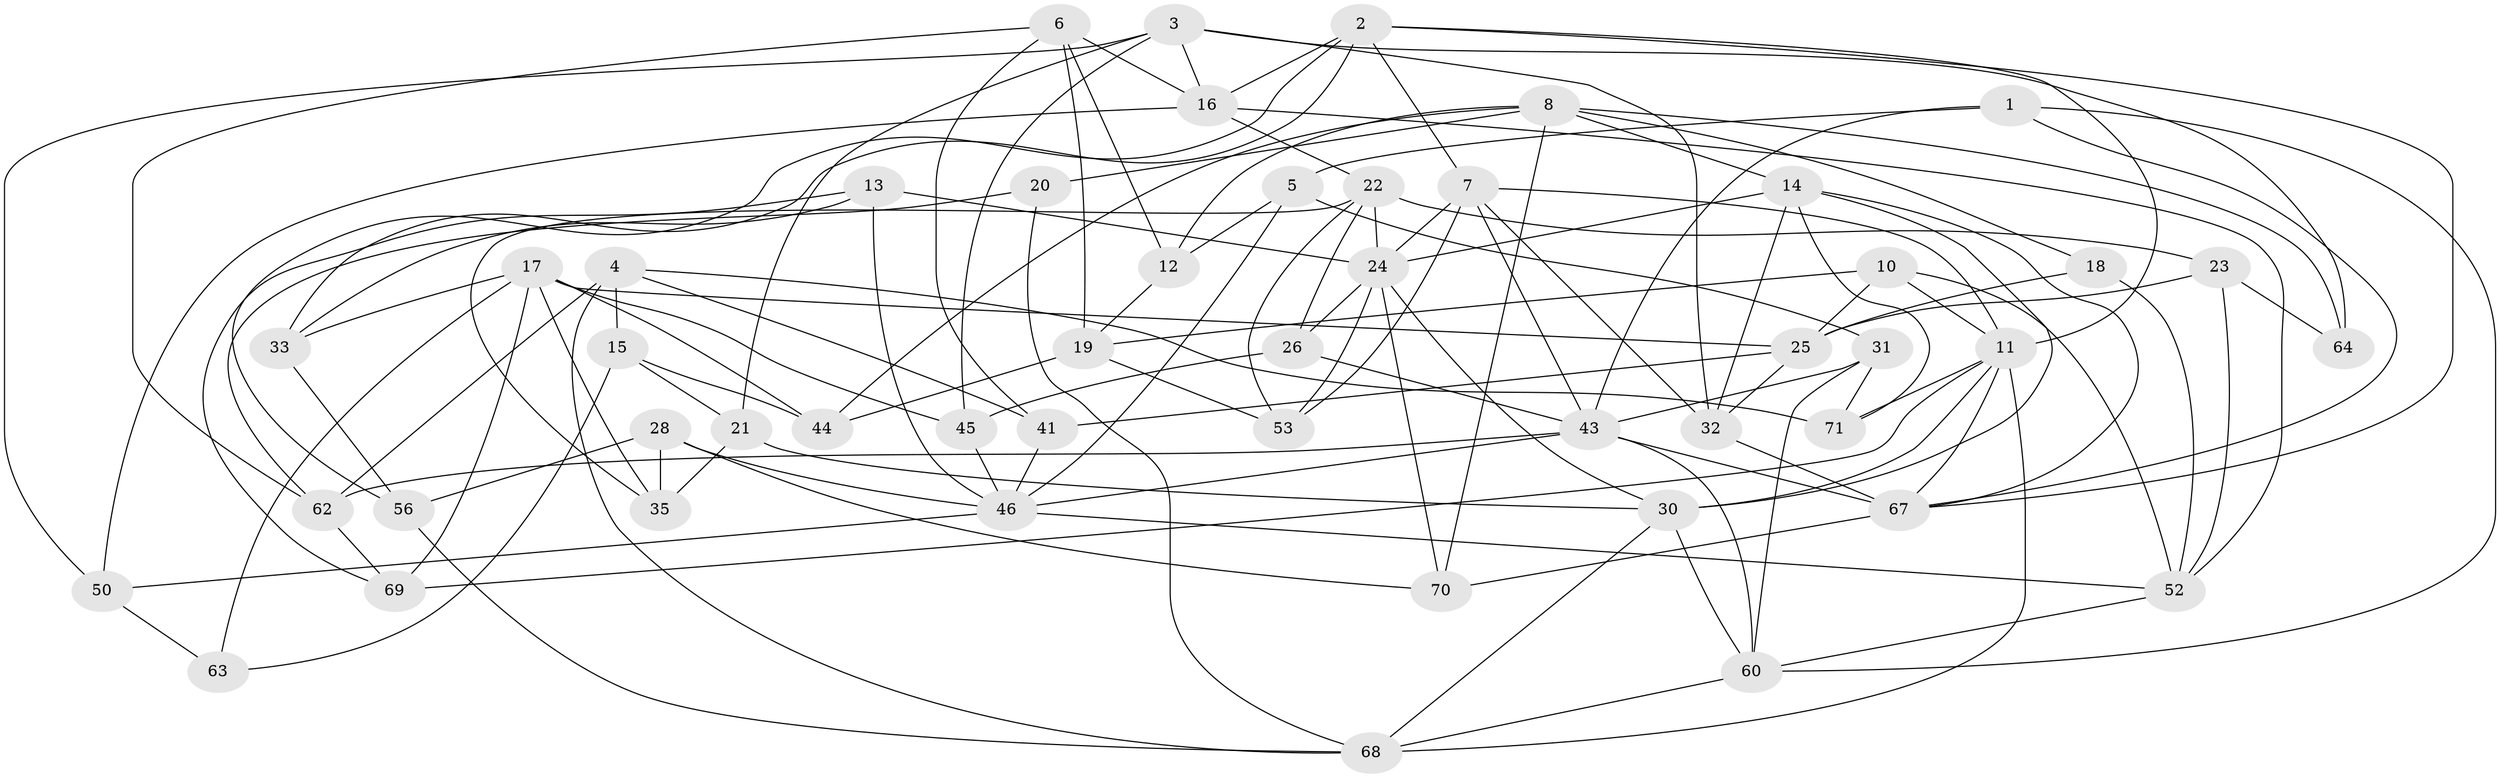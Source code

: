 // original degree distribution, {4: 1.0}
// Generated by graph-tools (version 1.1) at 2025/20/03/04/25 18:20:56]
// undirected, 49 vertices, 122 edges
graph export_dot {
graph [start="1"]
  node [color=gray90,style=filled];
  1;
  2 [super="+36"];
  3 [super="+47"];
  4 [super="+76"];
  5;
  6 [super="+51"];
  7 [super="+9"];
  8 [super="+79+54+57"];
  10;
  11 [super="+39+40"];
  12;
  13;
  14 [super="+29"];
  15;
  16 [super="+42"];
  17 [super="+34"];
  18;
  19 [super="+82"];
  20;
  21;
  22 [super="+61"];
  23 [super="+27"];
  24 [super="+74+37"];
  25 [super="+48"];
  26;
  28;
  30 [super="+75"];
  31;
  32 [super="+66"];
  33;
  35;
  41;
  43 [super="+58"];
  44;
  45;
  46 [super="+49"];
  50;
  52 [super="+59"];
  53;
  56;
  60 [super="+78"];
  62 [super="+73"];
  63;
  64;
  67 [super="+81+77"];
  68 [super="+80"];
  69;
  70;
  71;
  1 -- 5;
  1 -- 43;
  1 -- 67;
  1 -- 60;
  2 -- 33;
  2 -- 16;
  2 -- 7;
  2 -- 56;
  2 -- 67;
  2 -- 11;
  3 -- 50;
  3 -- 45;
  3 -- 64;
  3 -- 32;
  3 -- 16;
  3 -- 21;
  4 -- 62 [weight=2];
  4 -- 71;
  4 -- 68;
  4 -- 41;
  4 -- 15;
  5 -- 12;
  5 -- 31;
  5 -- 46;
  6 -- 19 [weight=2];
  6 -- 62;
  6 -- 16;
  6 -- 41;
  6 -- 12;
  7 -- 53;
  7 -- 32;
  7 -- 24;
  7 -- 11;
  7 -- 43;
  8 -- 20 [weight=2];
  8 -- 18;
  8 -- 44;
  8 -- 14;
  8 -- 64;
  8 -- 12;
  8 -- 70;
  10 -- 52;
  10 -- 11;
  10 -- 25;
  10 -- 19;
  11 -- 67;
  11 -- 69;
  11 -- 30;
  11 -- 68;
  11 -- 71;
  12 -- 19;
  13 -- 46;
  13 -- 69;
  13 -- 33;
  13 -- 24;
  14 -- 67;
  14 -- 71;
  14 -- 30;
  14 -- 24;
  14 -- 32;
  15 -- 63;
  15 -- 21;
  15 -- 44;
  16 -- 52;
  16 -- 50;
  16 -- 22;
  17 -- 63 [weight=2];
  17 -- 45;
  17 -- 33;
  17 -- 35;
  17 -- 69;
  17 -- 44;
  17 -- 25;
  18 -- 25 [weight=2];
  18 -- 52;
  19 -- 44;
  19 -- 53;
  20 -- 68;
  20 -- 62;
  21 -- 35;
  21 -- 30;
  22 -- 35;
  22 -- 24;
  22 -- 23;
  22 -- 26;
  22 -- 53;
  23 -- 64 [weight=2];
  23 -- 25 [weight=2];
  23 -- 52;
  24 -- 70;
  24 -- 53;
  24 -- 30;
  24 -- 26;
  25 -- 41;
  25 -- 32;
  26 -- 43;
  26 -- 45;
  28 -- 35;
  28 -- 70;
  28 -- 56;
  28 -- 46;
  30 -- 68;
  30 -- 60;
  31 -- 71;
  31 -- 60;
  31 -- 43;
  32 -- 67 [weight=2];
  33 -- 56;
  41 -- 46;
  43 -- 46;
  43 -- 67;
  43 -- 60;
  43 -- 62;
  45 -- 46;
  46 -- 50;
  46 -- 52;
  50 -- 63;
  52 -- 60;
  56 -- 68;
  60 -- 68;
  62 -- 69;
  67 -- 70;
}
